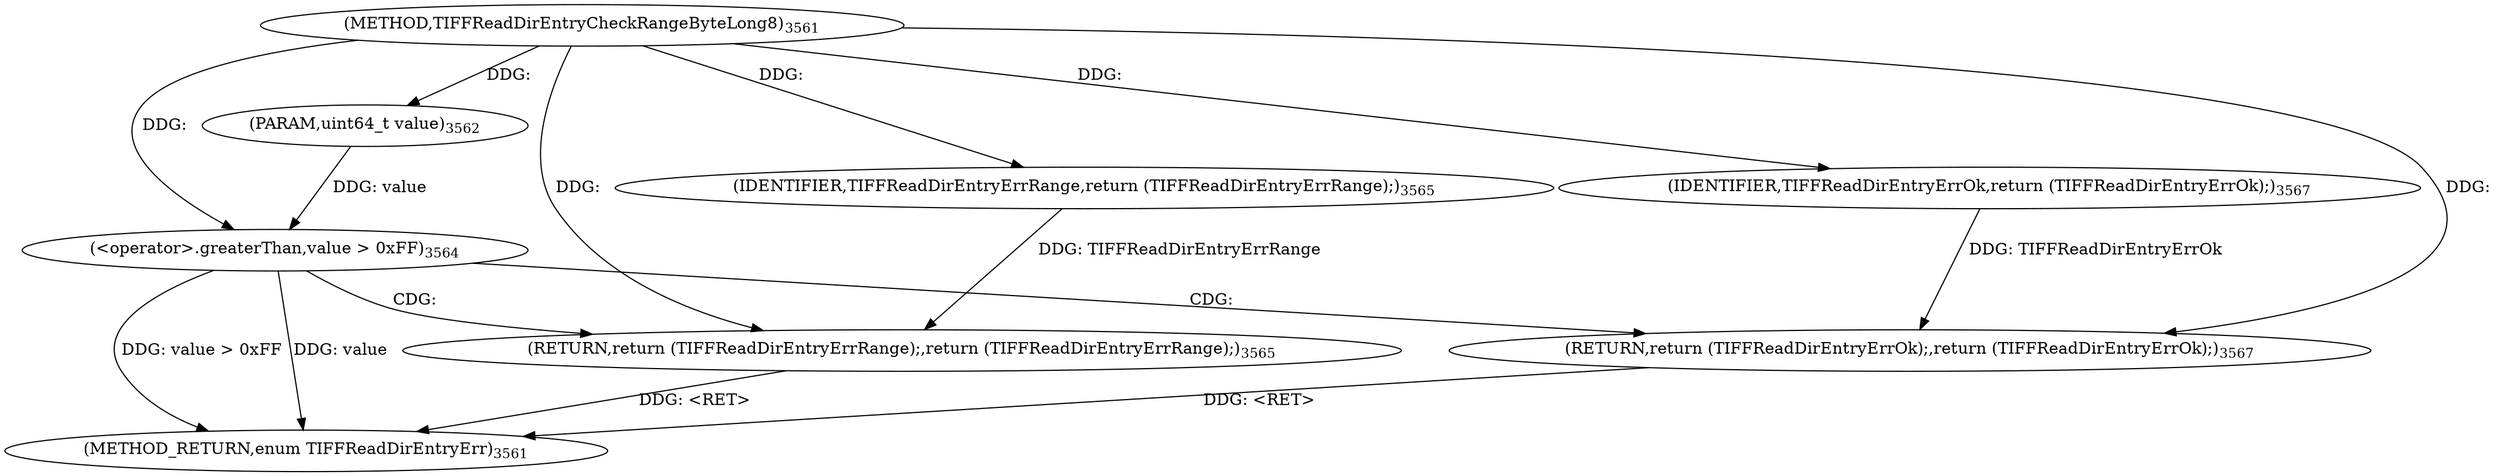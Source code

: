 digraph "TIFFReadDirEntryCheckRangeByteLong8" {  
"87410" [label = <(METHOD,TIFFReadDirEntryCheckRangeByteLong8)<SUB>3561</SUB>> ]
"87424" [label = <(METHOD_RETURN,enum TIFFReadDirEntryErr)<SUB>3561</SUB>> ]
"87411" [label = <(PARAM,uint64_t value)<SUB>3562</SUB>> ]
"87414" [label = <(&lt;operator&gt;.greaterThan,value &gt; 0xFF)<SUB>3564</SUB>> ]
"87418" [label = <(RETURN,return (TIFFReadDirEntryErrRange);,return (TIFFReadDirEntryErrRange);)<SUB>3565</SUB>> ]
"87419" [label = <(IDENTIFIER,TIFFReadDirEntryErrRange,return (TIFFReadDirEntryErrRange);)<SUB>3565</SUB>> ]
"87422" [label = <(RETURN,return (TIFFReadDirEntryErrOk);,return (TIFFReadDirEntryErrOk);)<SUB>3567</SUB>> ]
"87423" [label = <(IDENTIFIER,TIFFReadDirEntryErrOk,return (TIFFReadDirEntryErrOk);)<SUB>3567</SUB>> ]
  "87422" -> "87424"  [ label = "DDG: &lt;RET&gt;"] 
  "87418" -> "87424"  [ label = "DDG: &lt;RET&gt;"] 
  "87414" -> "87424"  [ label = "DDG: value"] 
  "87414" -> "87424"  [ label = "DDG: value &gt; 0xFF"] 
  "87410" -> "87411"  [ label = "DDG: "] 
  "87411" -> "87414"  [ label = "DDG: value"] 
  "87410" -> "87414"  [ label = "DDG: "] 
  "87419" -> "87418"  [ label = "DDG: TIFFReadDirEntryErrRange"] 
  "87410" -> "87418"  [ label = "DDG: "] 
  "87410" -> "87419"  [ label = "DDG: "] 
  "87423" -> "87422"  [ label = "DDG: TIFFReadDirEntryErrOk"] 
  "87410" -> "87422"  [ label = "DDG: "] 
  "87410" -> "87423"  [ label = "DDG: "] 
  "87414" -> "87422"  [ label = "CDG: "] 
  "87414" -> "87418"  [ label = "CDG: "] 
}
